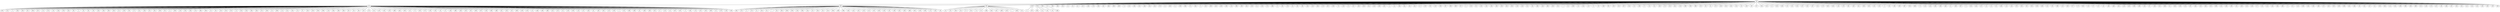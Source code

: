 graph {
  250 -- 132;
  250 -- 268;
  250 -- 165;
  250 -- 216;
  250 -- 319;
  250 -- 206;
  250 -- 217;
  250 -- 266;
  250 -- 488;
  250 -- 335;
  250 -- 16;
  250 -- 93;
  250 -- 417;
  250 -- 437;
  250 -- 169;
  250 -- 279;
  250 -- 330;
  250 -- 447;
  250 -- 448;
  250 -- 396;
  250 -- 499;
  250 -- 74;
  250 -- 155;
  250 -- 160;
  250 -- 222;
  250 -- 146;
  250 -- 324;
  250 -- 220;
  250 -- 376;
  250 -- 10;
  250 -- 463;
  250 -- 51;
  250 -- 338;
  250 -- 494;
  250 -- 371;
  250 -- 442;
  250 -- 71;
  250 -- 150;
  250 -- 289;
  250 -- 443;
  250 -- 458;
  250 -- 166;
  250 -- 125;
  250 -- 386;
  250 -- 199;
  250 -- 453;
  250 -- 109;
  250 -- 211;
  250 -- 162;
  250 -- 275;
  250 -- 469;
  250 -- 27;
  250 -- 60;
  250 -- 176;
  250 -- 25;
  250 -- 63;
  250 -- 99;
  250 -- 104;
  250 -- 118;
  250 -- 346;
  250 -- 178;
  250 -- 397;
  250 -- 238;
  250 -- 76;
  250 -- 120;
  250 -- 171;
  250 -- 227;
  250 -- 180;
  250 -- 328;
  250 -- 341;
  250 -- 419;
  250 -- 459;
  250 -- 407;
  250 -- 4;
  250 -- 41;
  250 -- 284;
  250 -- 351;
  250 -- 161;
  250 -- 431;
  250 -- 117;
  250 -- 133;
  250 -- 69;
  250 -- 110;
  250 -- 239;
  250 -- 187;
  250 -- 356;
  250 -- 408;
  250 -- 357;
  250 -- 11;
  250 -- 233;
  250 -- 85;
  250 -- 182;
  250 -- 145;
  250 -- 164;
  250 -- 186;
  250 -- 236;
  250 -- 403;
  250 -- 300;
  250 -- 139;
  250 -- 418;
  250 -- 312;
  250 -- 64;
  250 -- 465;
  250 -- 140;
  250 -- 480;
  250 -- 200;
  250 -- 291;
  250 -- 2;
  250 -- 43;
  250 -- 306;
  250 -- 29;
  250 -- 254;
  250 -- 115;
  250 -- 6;
  250 -- 18;
  250 -- 249;
  250 -- 301;
  250 -- 105;
  250 -- 243;
  250 -- 367;
  250 -- 344;
  250 -- 55;
  250 -- 168;
  250 -- 57;
  250 -- 131;
  250 -- 311;
  250 -- 429;
  250 -- 170;
  250 -- 323;
  250 -- 481;
  250 -- 224;
  250 -- 298;
  250 -- 358;
  250 -- 399;
  250 -- 476;
  250 -- 36;
  250 -- 91;
  250 -- 373;
  250 -- 209;
  250 -- 352;
  250 -- 491;
  250 -- 314;
  250 -- 33;
  250 -- 126;
  250 -- 38;
  250 -- 317;
  250 -- 184;
  250 -- 142;
  250 -- 15;
  250 -- 235;
  250 -- 260;
  250 -- 26;
  250 -- 86;
  250 -- 255;
  250 -- 237;
  250 -- 322;
  250 -- 167;
  250 -- 214;
  250 -- 179;
  250 -- 492;
  250 -- 404;
  250 -- 156;
  250 -- 276;
  250 -- 381;
  250 -- 435;
  250 -- 441;
  250 -- 384;
  250 -- 482;
  250 -- 191;
  250 -- 232;
  250 -- 3;
  250 -- 94;
  250 -- 195;
  250 -- 430;
  250 -- 497;
  250 -- 204;
  250 -- 496;
  250 -- 79;
  250 -- 153;
  250 -- 425;
  250 -- 285;
  250 -- 436;
  250 -- 440;
  250 -- 21;
  250 -- 198;
  250 -- 387;
  250 -- 75;
  250 -- 334;
  250 -- 444;
  250 -- 257;
  250 -- 22;
  250 -- 52;
  250 -- 82;
  250 -- 485;
  250 -- 114;
  250 -- 144;
  250 -- 379;
  250 -- 355;
  250 -- 89;
  250 -- 302;
  250 -- 359;
  250 -- 493;
  250 -- 151;
  250 -- 83;
  250 -- 363;
  250 -- 113;
  250 -- 420;
  250 -- 477;
  250 -- 175;
  250 -- 461;
  250 -- 122;
  250 -- 97;
  250 -- 127;
  250 -- 42;
  250 -- 189;
  250 -- 449;
  250 -- 262;
  250 -- 128;
  250 -- 433;
  250 -- 380;
  250 -- 490;
  250 -- 135;
  250 -- 67;
  250 -- 159;
  250 -- 315;
  250 -- 299;
  250 -- 81;
  250 -- 303;
  250 -- 283;
  250 -- 474;
  250 -- 287;
  250 -- 454;
  250 -- 210;
  250 -- 405;
  250 -- 332;
  250 -- 389;
  250 -- 241;
  250 -- 450;
  250 -- 263;
  250 -- 101;
  250 -- 426;
  250 -- 218;
  250 -- 248;
  250 -- 377;
  250 -- 95;
  250 -- 212;
  250 -- 242;
  250 -- 304;
  250 -- 495;
  250 -- 72;
  250 -- 471;
  250 -- 219;
  250 -- 288;
  250 -- 345;
  250 -- 292;
  250 -- 349;
  250 -- 272;
  250 -- 410;
  250 -- 333;
  250 -- 280;
  250 -- 390;
  250 -- 451;
  250 -- 264;
  250 -- 30;
  250 -- 321;
  250 -- 147;
  250 -- 24;
  250 -- 226;
  250 -- 382;
  250 -- 141;
  250 -- 201;
  250 -- 439;
  250 -- 309;
  250 -- 256;
  250 -- 366;
  250 -- 313;
  250 -- 148;
  250 -- 370;
  250 -- 427;
  250 -- 68;
  250 -- 484;
  250 -- 297;
  250 -- 354;
  250 -- 281;
  250 -- 415;
  250 -- 342;
  250 -- 452;
  250 -- 265;
  250 -- 456;
  250 -- 106;
  250 -- 460;
  132 -- 402;
  132 -- 215;
  132 -- 77;
  132 -- 329;
  132 -- 203;
  132 -- 337;
  132 -- 394;
  132 -- 207;
  132 -- 53;
  132 -- 374;
  132 -- 28;
  132 -- 244;
  132 -- 378;
  132 -- 325;
  132 -- 90;
  132 -- 5;
  132 -- 35;
  132 -- 84;
  132 -- 59;
  132 -- 423;
  132 -- 183;
  132 -- 293;
  132 -- 240;
  132 -- 121;
  132 -- 163;
  132 -- 66;
  132 -- 277;
  132 -- 411;
  132 -- 228;
  132 -- 472;
  132 -- 261;
  132 -- 208;
  132 -- 80;
  132 -- 12;
  132 -- 269;
  132 -- 129;
  132 -- 192;
  132 -- 326;
  132 -- 273;
  132 -- 383;
  132 -- 196;
  132 -- 19;
  132 -- 49;
  132 -- 143;
  132 -- 253;
  132 -- 310;
  132 -- 13;
  132 -- 424;
  132 -- 318;
  132 -- 294;
  132 -- 428;
  132 -- 375;
  132 -- 188;
  132 -- 20;
  132 -- 489;
  132 -- 112;
  132 -- 412;
  132 -- 225;
  132 -- 172;
  132 -- 87;
  132 -- 416;
  132 -- 229;
  132 -- 339;
  132 -- 286;
  132 -- 119;
  132 -- 343;
  132 -- 290;
  132 -- 400;
  132 -- 457;
  132 -- 58;
  132 -- 88;
  132 -- 327;
  132 -- 274;
  132 -- 221;
  132 -- 197;
  132 -- 331;
  132 -- 278;
  132 -- 388;
  132 -- 445;
  132 -- 392;
  132 -- 40;
  132 -- 70;
  132 -- 205;
  132 -- 372;
  132 -- 185;
  132 -- 102;
  132 -- 34;
  132 -- 47;
  132 -- 136;
  132 -- 486;
  132 -- 246;
  132 -- 193;
  132 -- 96;
  132 -- 360;
  132 -- 307;
  132 -- 230;
  132 -- 364;
  132 -- 498;
  132 -- 421;
  132 -- 234;
  132 -- 48;
  132 -- 368;
  132 -- 108;
  132 -- 478;
  132 -- 23;
  132 -- 348;
  132 -- 295;
  132 -- 466;
  132 -- 413;
  132 -- 470;
  132 -- 54;
  132 -- 149;
  132 -- 340;
  132 -- 116;
  132 -- 157;
  132 -- 320;
  132 -- 61;
  132 -- 267;
  132 -- 401;
  132 -- 123;
  132 -- 194;
  132 -- 0;
  132 -- 251;
  132 -- 385;
  132 -- 308;
  132 -- 32;
  132 -- 446;
  132 -- 259;
  132 -- 422;
  132 -- 37;
  132 -- 124;
  132 -- 44;
  132 -- 487;
  132 -- 467;
  132 -- 8;
  132 -- 361;
  132 -- 174;
  132 -- 475;
  132 -- 100;
  132 -- 398;
  132 -- 45;
  132 -- 479;
  132 -- 158;
  132 -- 455;
  268 -- 282;
  268 -- 473;
  268 -- 17;
  268 -- 270;
  268 -- 31;
  268 -- 202;
  268 -- 62;
  268 -- 7;
  268 -- 39;
  268 -- 462;
  268 -- 409;
  268 -- 336;
  268 -- 130;
  268 -- 393;
  268 -- 154;
  268 -- 137;
  268 -- 434;
  268 -- 46;
  268 -- 223;
  268 -- 365;
  268 -- 369;
  268 -- 296;
  268 -- 353;
  268 -- 414;
  268 -- 231;
  268 -- 134;
  268 -- 213;
  268 -- 98;
  268 -- 305;
  268 -- 245;
  268 -- 56;
  268 -- 190;
  268 -- 252;
  268 -- 350;
  268 -- 468;
  268 -- 391;
  268 -- 258;
  268 -- 395;
  268 -- 173;
  268 -- 432;
  268 -- 65;
  165 -- 14;
  165 -- 107;
  165 -- 138;
  165 -- 152;
  165 -- 177;
  165 -- 181;
  165 -- 73;
  165 -- 271;
  165 -- 438;
  165 -- 316;
  165 -- 247;
  165 -- 406;
  165 -- 103;
  165 -- 1;
  165 -- 464;
  165 -- 92;
  216 -- 9;
  216 -- 347;
  319 -- 362;
  319 -- 111;
  319 -- 50;
  206 -- 78;
  217 -- 483;
}
